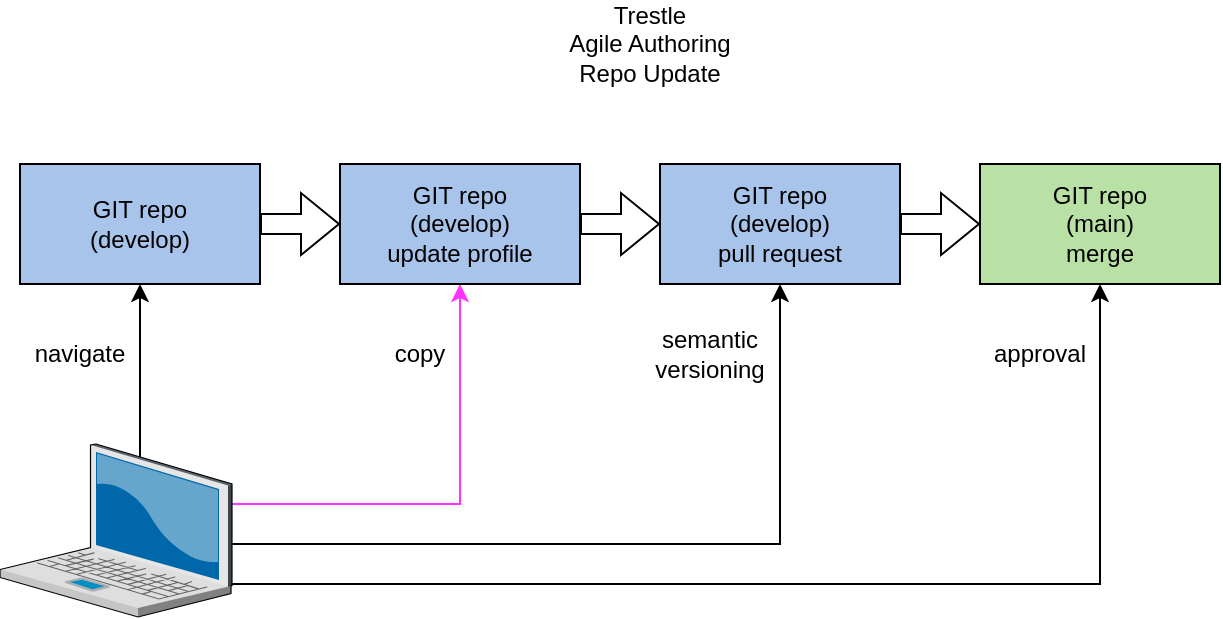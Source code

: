 <mxfile version="21.4.0" type="device">
  <diagram name="Page-1" id="OcNQJWf0w1j9XuQZADeh">
    <mxGraphModel dx="1157" dy="725" grid="1" gridSize="10" guides="1" tooltips="1" connect="1" arrows="1" fold="1" page="1" pageScale="1" pageWidth="850" pageHeight="1100" math="0" shadow="0">
      <root>
        <mxCell id="0" />
        <mxCell id="1" parent="0" />
        <mxCell id="953rFPgKHFjmJHavNh2K-6" style="edgeStyle=orthogonalEdgeStyle;rounded=0;orthogonalLoop=1;jettySize=auto;html=1;exitX=1;exitY=0.5;exitDx=0;exitDy=0;entryX=0.5;entryY=1;entryDx=0;entryDy=0;" parent="1" source="953rFPgKHFjmJHavNh2K-4" target="953rFPgKHFjmJHavNh2K-2" edge="1">
          <mxGeometry relative="1" as="geometry" />
        </mxCell>
        <mxCell id="953rFPgKHFjmJHavNh2K-5" style="edgeStyle=orthogonalEdgeStyle;rounded=0;orthogonalLoop=1;jettySize=auto;html=1;exitX=1;exitY=0.5;exitDx=0;exitDy=0;entryX=0.5;entryY=1;entryDx=0;entryDy=0;" parent="1" source="953rFPgKHFjmJHavNh2K-3" target="Td4egKe_wAdE8oFiXPUU-1" edge="1">
          <mxGeometry relative="1" as="geometry" />
        </mxCell>
        <mxCell id="953rFPgKHFjmJHavNh2K-4" value="" style="rounded=0;whiteSpace=wrap;html=1;" parent="1" vertex="1">
          <mxGeometry x="130" y="360" width="20" height="20" as="geometry" />
        </mxCell>
        <mxCell id="953rFPgKHFjmJHavNh2K-3" value="" style="rounded=0;whiteSpace=wrap;html=1;" parent="1" vertex="1">
          <mxGeometry x="130" y="340" width="20" height="20" as="geometry" />
        </mxCell>
        <mxCell id="Kxdn-JrEQKSZMSrXZ_4Y-5" style="edgeStyle=orthogonalEdgeStyle;rounded=0;orthogonalLoop=1;jettySize=auto;html=1;exitX=0.5;exitY=0;exitDx=0;exitDy=0;entryX=0.5;entryY=1;entryDx=0;entryDy=0;" parent="1" source="Td4egKe_wAdE8oFiXPUU-12" target="kNFgctC1tMzVj8SimGIi-55" edge="1">
          <mxGeometry relative="1" as="geometry" />
        </mxCell>
        <mxCell id="sJczr7EHVSFUjlmMrbDo-2" style="edgeStyle=orthogonalEdgeStyle;rounded=0;orthogonalLoop=1;jettySize=auto;html=1;exitX=1;exitY=0.5;exitDx=0;exitDy=0;entryX=0.5;entryY=1;entryDx=0;entryDy=0;fillColor=#FF0000;strokeColor=#FF33FF;" parent="1" source="Td4egKe_wAdE8oFiXPUU-12" target="Td4egKe_wAdE8oFiXPUU-2" edge="1">
          <mxGeometry relative="1" as="geometry" />
        </mxCell>
        <mxCell id="Td4egKe_wAdE8oFiXPUU-12" value="" style="rounded=0;whiteSpace=wrap;html=1;" parent="1" vertex="1">
          <mxGeometry x="130" y="320" width="20" height="20" as="geometry" />
        </mxCell>
        <mxCell id="PCGCRBoWbjobudrKsZ7f-6" style="edgeStyle=orthogonalEdgeStyle;rounded=0;orthogonalLoop=1;jettySize=auto;html=1;exitX=1;exitY=0.5;exitDx=0;exitDy=0;entryX=0;entryY=0.5;entryDx=0;entryDy=0;shape=flexArrow;" parent="1" source="kNFgctC1tMzVj8SimGIi-55" target="Td4egKe_wAdE8oFiXPUU-2" edge="1">
          <mxGeometry relative="1" as="geometry" />
        </mxCell>
        <mxCell id="kNFgctC1tMzVj8SimGIi-55" value="GIT repo&lt;br&gt;(develop)" style="rounded=0;whiteSpace=wrap;html=1;fillColor=#A9C4EB;" parent="1" vertex="1">
          <mxGeometry x="80" y="160" width="120" height="60" as="geometry" />
        </mxCell>
        <mxCell id="Td4egKe_wAdE8oFiXPUU-1" value="GIT repo&lt;br&gt;(develop)&lt;br&gt;pull request" style="rounded=0;whiteSpace=wrap;html=1;fillColor=#A9C4EB;" parent="1" vertex="1">
          <mxGeometry x="400" y="160" width="120" height="60" as="geometry" />
        </mxCell>
        <mxCell id="Kxdn-JrEQKSZMSrXZ_4Y-3" style="edgeStyle=orthogonalEdgeStyle;rounded=0;orthogonalLoop=1;jettySize=auto;html=1;exitX=1;exitY=0.5;exitDx=0;exitDy=0;entryX=0;entryY=0.5;entryDx=0;entryDy=0;shape=flexArrow;" parent="1" source="Td4egKe_wAdE8oFiXPUU-2" target="Td4egKe_wAdE8oFiXPUU-1" edge="1">
          <mxGeometry relative="1" as="geometry" />
        </mxCell>
        <mxCell id="Td4egKe_wAdE8oFiXPUU-2" value="GIT repo&lt;br&gt;(develop)&lt;br&gt;update profile" style="rounded=0;whiteSpace=wrap;html=1;fillColor=#A9C4EB;" parent="1" vertex="1">
          <mxGeometry x="240" y="160" width="120" height="60" as="geometry" />
        </mxCell>
        <mxCell id="Td4egKe_wAdE8oFiXPUU-3" value="" style="verticalLabelPosition=bottom;sketch=0;aspect=fixed;html=1;verticalAlign=top;strokeColor=none;align=center;outlineConnect=0;shape=mxgraph.citrix.laptop_2;" parent="1" vertex="1">
          <mxGeometry x="70" y="300" width="116" height="86.5" as="geometry" />
        </mxCell>
        <mxCell id="HQ_3SjkQ02_-DHeuNdse-4" value="Trestle&lt;br&gt;Agile Authoring&lt;br&gt;Repo Update" style="text;html=1;strokeColor=none;fillColor=none;align=center;verticalAlign=middle;whiteSpace=wrap;rounded=0;" parent="1" vertex="1">
          <mxGeometry x="335" y="80" width="120" height="40" as="geometry" />
        </mxCell>
        <mxCell id="Kxdn-JrEQKSZMSrXZ_4Y-1" value="navigate" style="text;html=1;strokeColor=none;fillColor=none;align=center;verticalAlign=middle;whiteSpace=wrap;rounded=0;" parent="1" vertex="1">
          <mxGeometry x="80" y="240" width="60" height="30" as="geometry" />
        </mxCell>
        <mxCell id="Kxdn-JrEQKSZMSrXZ_4Y-2" value="copy" style="text;html=1;strokeColor=none;fillColor=none;align=center;verticalAlign=middle;whiteSpace=wrap;rounded=0;" parent="1" vertex="1">
          <mxGeometry x="250" y="240" width="60" height="30" as="geometry" />
        </mxCell>
        <mxCell id="953rFPgKHFjmJHavNh2K-2" value="GIT repo&lt;br&gt;(main)&lt;br&gt;merge" style="rounded=0;whiteSpace=wrap;html=1;fillColor=#B9E0A5;" parent="1" vertex="1">
          <mxGeometry x="560" y="160" width="120" height="60" as="geometry" />
        </mxCell>
        <mxCell id="953rFPgKHFjmJHavNh2K-7" value="semantic&lt;br&gt;versioning" style="text;html=1;strokeColor=none;fillColor=none;align=center;verticalAlign=middle;whiteSpace=wrap;rounded=0;" parent="1" vertex="1">
          <mxGeometry x="395" y="240" width="60" height="30" as="geometry" />
        </mxCell>
        <mxCell id="953rFPgKHFjmJHavNh2K-10" value="approval" style="text;html=1;strokeColor=none;fillColor=none;align=center;verticalAlign=middle;whiteSpace=wrap;rounded=0;" parent="1" vertex="1">
          <mxGeometry x="560" y="240" width="60" height="30" as="geometry" />
        </mxCell>
        <mxCell id="953rFPgKHFjmJHavNh2K-22" value="" style="shape=flexArrow;endArrow=classic;html=1;rounded=0;entryX=0;entryY=0.5;entryDx=0;entryDy=0;" parent="1" source="Td4egKe_wAdE8oFiXPUU-1" target="953rFPgKHFjmJHavNh2K-2" edge="1">
          <mxGeometry width="50" height="50" relative="1" as="geometry">
            <mxPoint x="400" y="390" as="sourcePoint" />
            <mxPoint x="450" y="340" as="targetPoint" />
          </mxGeometry>
        </mxCell>
      </root>
    </mxGraphModel>
  </diagram>
</mxfile>
